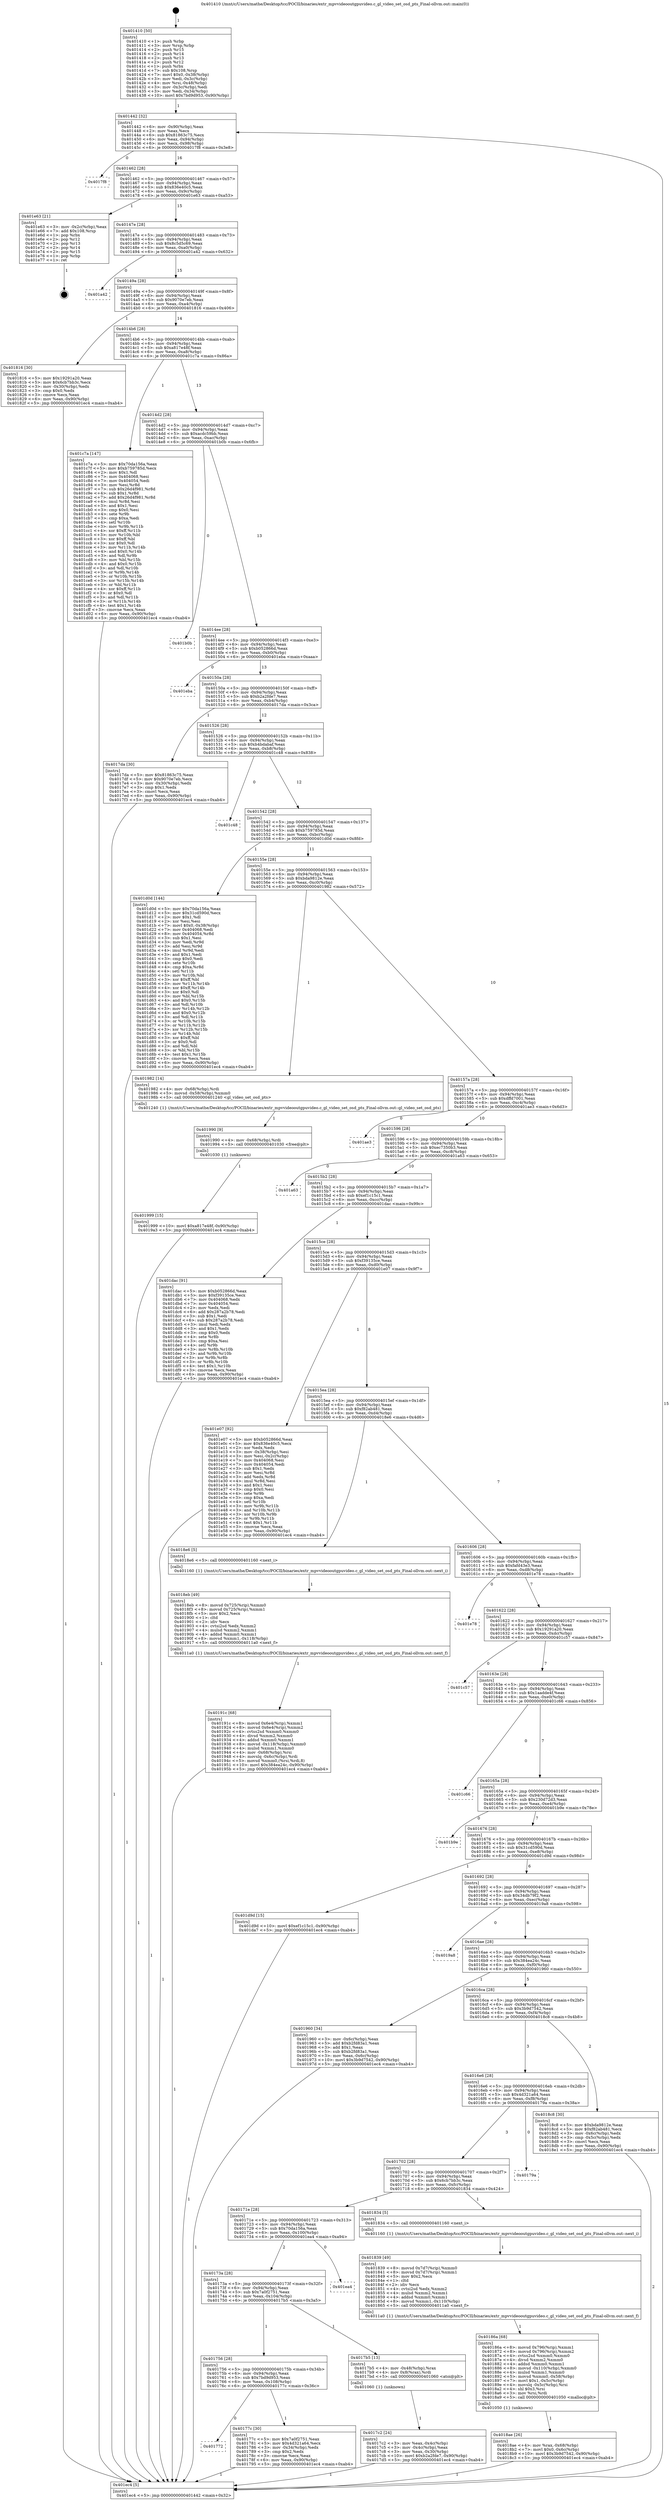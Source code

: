 digraph "0x401410" {
  label = "0x401410 (/mnt/c/Users/mathe/Desktop/tcc/POCII/binaries/extr_mpvvideooutgpuvideo.c_gl_video_set_osd_pts_Final-ollvm.out::main(0))"
  labelloc = "t"
  node[shape=record]

  Entry [label="",width=0.3,height=0.3,shape=circle,fillcolor=black,style=filled]
  "0x401442" [label="{
     0x401442 [32]\l
     | [instrs]\l
     &nbsp;&nbsp;0x401442 \<+6\>: mov -0x90(%rbp),%eax\l
     &nbsp;&nbsp;0x401448 \<+2\>: mov %eax,%ecx\l
     &nbsp;&nbsp;0x40144a \<+6\>: sub $0x81863c75,%ecx\l
     &nbsp;&nbsp;0x401450 \<+6\>: mov %eax,-0x94(%rbp)\l
     &nbsp;&nbsp;0x401456 \<+6\>: mov %ecx,-0x98(%rbp)\l
     &nbsp;&nbsp;0x40145c \<+6\>: je 00000000004017f8 \<main+0x3e8\>\l
  }"]
  "0x4017f8" [label="{
     0x4017f8\l
  }", style=dashed]
  "0x401462" [label="{
     0x401462 [28]\l
     | [instrs]\l
     &nbsp;&nbsp;0x401462 \<+5\>: jmp 0000000000401467 \<main+0x57\>\l
     &nbsp;&nbsp;0x401467 \<+6\>: mov -0x94(%rbp),%eax\l
     &nbsp;&nbsp;0x40146d \<+5\>: sub $0x836e40c5,%eax\l
     &nbsp;&nbsp;0x401472 \<+6\>: mov %eax,-0x9c(%rbp)\l
     &nbsp;&nbsp;0x401478 \<+6\>: je 0000000000401e63 \<main+0xa53\>\l
  }"]
  Exit [label="",width=0.3,height=0.3,shape=circle,fillcolor=black,style=filled,peripheries=2]
  "0x401e63" [label="{
     0x401e63 [21]\l
     | [instrs]\l
     &nbsp;&nbsp;0x401e63 \<+3\>: mov -0x2c(%rbp),%eax\l
     &nbsp;&nbsp;0x401e66 \<+7\>: add $0x108,%rsp\l
     &nbsp;&nbsp;0x401e6d \<+1\>: pop %rbx\l
     &nbsp;&nbsp;0x401e6e \<+2\>: pop %r12\l
     &nbsp;&nbsp;0x401e70 \<+2\>: pop %r13\l
     &nbsp;&nbsp;0x401e72 \<+2\>: pop %r14\l
     &nbsp;&nbsp;0x401e74 \<+2\>: pop %r15\l
     &nbsp;&nbsp;0x401e76 \<+1\>: pop %rbp\l
     &nbsp;&nbsp;0x401e77 \<+1\>: ret\l
  }"]
  "0x40147e" [label="{
     0x40147e [28]\l
     | [instrs]\l
     &nbsp;&nbsp;0x40147e \<+5\>: jmp 0000000000401483 \<main+0x73\>\l
     &nbsp;&nbsp;0x401483 \<+6\>: mov -0x94(%rbp),%eax\l
     &nbsp;&nbsp;0x401489 \<+5\>: sub $0x8c5d5c69,%eax\l
     &nbsp;&nbsp;0x40148e \<+6\>: mov %eax,-0xa0(%rbp)\l
     &nbsp;&nbsp;0x401494 \<+6\>: je 0000000000401a42 \<main+0x632\>\l
  }"]
  "0x401999" [label="{
     0x401999 [15]\l
     | [instrs]\l
     &nbsp;&nbsp;0x401999 \<+10\>: movl $0xa817e48f,-0x90(%rbp)\l
     &nbsp;&nbsp;0x4019a3 \<+5\>: jmp 0000000000401ec4 \<main+0xab4\>\l
  }"]
  "0x401a42" [label="{
     0x401a42\l
  }", style=dashed]
  "0x40149a" [label="{
     0x40149a [28]\l
     | [instrs]\l
     &nbsp;&nbsp;0x40149a \<+5\>: jmp 000000000040149f \<main+0x8f\>\l
     &nbsp;&nbsp;0x40149f \<+6\>: mov -0x94(%rbp),%eax\l
     &nbsp;&nbsp;0x4014a5 \<+5\>: sub $0x9070e7eb,%eax\l
     &nbsp;&nbsp;0x4014aa \<+6\>: mov %eax,-0xa4(%rbp)\l
     &nbsp;&nbsp;0x4014b0 \<+6\>: je 0000000000401816 \<main+0x406\>\l
  }"]
  "0x401990" [label="{
     0x401990 [9]\l
     | [instrs]\l
     &nbsp;&nbsp;0x401990 \<+4\>: mov -0x68(%rbp),%rdi\l
     &nbsp;&nbsp;0x401994 \<+5\>: call 0000000000401030 \<free@plt\>\l
     | [calls]\l
     &nbsp;&nbsp;0x401030 \{1\} (unknown)\l
  }"]
  "0x401816" [label="{
     0x401816 [30]\l
     | [instrs]\l
     &nbsp;&nbsp;0x401816 \<+5\>: mov $0x19291a20,%eax\l
     &nbsp;&nbsp;0x40181b \<+5\>: mov $0x6cb7bb3c,%ecx\l
     &nbsp;&nbsp;0x401820 \<+3\>: mov -0x30(%rbp),%edx\l
     &nbsp;&nbsp;0x401823 \<+3\>: cmp $0x0,%edx\l
     &nbsp;&nbsp;0x401826 \<+3\>: cmove %ecx,%eax\l
     &nbsp;&nbsp;0x401829 \<+6\>: mov %eax,-0x90(%rbp)\l
     &nbsp;&nbsp;0x40182f \<+5\>: jmp 0000000000401ec4 \<main+0xab4\>\l
  }"]
  "0x4014b6" [label="{
     0x4014b6 [28]\l
     | [instrs]\l
     &nbsp;&nbsp;0x4014b6 \<+5\>: jmp 00000000004014bb \<main+0xab\>\l
     &nbsp;&nbsp;0x4014bb \<+6\>: mov -0x94(%rbp),%eax\l
     &nbsp;&nbsp;0x4014c1 \<+5\>: sub $0xa817e48f,%eax\l
     &nbsp;&nbsp;0x4014c6 \<+6\>: mov %eax,-0xa8(%rbp)\l
     &nbsp;&nbsp;0x4014cc \<+6\>: je 0000000000401c7a \<main+0x86a\>\l
  }"]
  "0x40191c" [label="{
     0x40191c [68]\l
     | [instrs]\l
     &nbsp;&nbsp;0x40191c \<+8\>: movsd 0x6e4(%rip),%xmm1\l
     &nbsp;&nbsp;0x401924 \<+8\>: movsd 0x6e4(%rip),%xmm2\l
     &nbsp;&nbsp;0x40192c \<+4\>: cvtss2sd %xmm0,%xmm0\l
     &nbsp;&nbsp;0x401930 \<+4\>: divsd %xmm2,%xmm0\l
     &nbsp;&nbsp;0x401934 \<+4\>: addsd %xmm0,%xmm1\l
     &nbsp;&nbsp;0x401938 \<+8\>: movsd -0x118(%rbp),%xmm0\l
     &nbsp;&nbsp;0x401940 \<+4\>: mulsd %xmm1,%xmm0\l
     &nbsp;&nbsp;0x401944 \<+4\>: mov -0x68(%rbp),%rsi\l
     &nbsp;&nbsp;0x401948 \<+4\>: movslq -0x6c(%rbp),%rdi\l
     &nbsp;&nbsp;0x40194c \<+5\>: movsd %xmm0,(%rsi,%rdi,8)\l
     &nbsp;&nbsp;0x401951 \<+10\>: movl $0x384ea24c,-0x90(%rbp)\l
     &nbsp;&nbsp;0x40195b \<+5\>: jmp 0000000000401ec4 \<main+0xab4\>\l
  }"]
  "0x401c7a" [label="{
     0x401c7a [147]\l
     | [instrs]\l
     &nbsp;&nbsp;0x401c7a \<+5\>: mov $0x70da156a,%eax\l
     &nbsp;&nbsp;0x401c7f \<+5\>: mov $0xb759785d,%ecx\l
     &nbsp;&nbsp;0x401c84 \<+2\>: mov $0x1,%dl\l
     &nbsp;&nbsp;0x401c86 \<+7\>: mov 0x404068,%esi\l
     &nbsp;&nbsp;0x401c8d \<+7\>: mov 0x404054,%edi\l
     &nbsp;&nbsp;0x401c94 \<+3\>: mov %esi,%r8d\l
     &nbsp;&nbsp;0x401c97 \<+7\>: sub $0x26d4f981,%r8d\l
     &nbsp;&nbsp;0x401c9e \<+4\>: sub $0x1,%r8d\l
     &nbsp;&nbsp;0x401ca2 \<+7\>: add $0x26d4f981,%r8d\l
     &nbsp;&nbsp;0x401ca9 \<+4\>: imul %r8d,%esi\l
     &nbsp;&nbsp;0x401cad \<+3\>: and $0x1,%esi\l
     &nbsp;&nbsp;0x401cb0 \<+3\>: cmp $0x0,%esi\l
     &nbsp;&nbsp;0x401cb3 \<+4\>: sete %r9b\l
     &nbsp;&nbsp;0x401cb7 \<+3\>: cmp $0xa,%edi\l
     &nbsp;&nbsp;0x401cba \<+4\>: setl %r10b\l
     &nbsp;&nbsp;0x401cbe \<+3\>: mov %r9b,%r11b\l
     &nbsp;&nbsp;0x401cc1 \<+4\>: xor $0xff,%r11b\l
     &nbsp;&nbsp;0x401cc5 \<+3\>: mov %r10b,%bl\l
     &nbsp;&nbsp;0x401cc8 \<+3\>: xor $0xff,%bl\l
     &nbsp;&nbsp;0x401ccb \<+3\>: xor $0x0,%dl\l
     &nbsp;&nbsp;0x401cce \<+3\>: mov %r11b,%r14b\l
     &nbsp;&nbsp;0x401cd1 \<+4\>: and $0x0,%r14b\l
     &nbsp;&nbsp;0x401cd5 \<+3\>: and %dl,%r9b\l
     &nbsp;&nbsp;0x401cd8 \<+3\>: mov %bl,%r15b\l
     &nbsp;&nbsp;0x401cdb \<+4\>: and $0x0,%r15b\l
     &nbsp;&nbsp;0x401cdf \<+3\>: and %dl,%r10b\l
     &nbsp;&nbsp;0x401ce2 \<+3\>: or %r9b,%r14b\l
     &nbsp;&nbsp;0x401ce5 \<+3\>: or %r10b,%r15b\l
     &nbsp;&nbsp;0x401ce8 \<+3\>: xor %r15b,%r14b\l
     &nbsp;&nbsp;0x401ceb \<+3\>: or %bl,%r11b\l
     &nbsp;&nbsp;0x401cee \<+4\>: xor $0xff,%r11b\l
     &nbsp;&nbsp;0x401cf2 \<+3\>: or $0x0,%dl\l
     &nbsp;&nbsp;0x401cf5 \<+3\>: and %dl,%r11b\l
     &nbsp;&nbsp;0x401cf8 \<+3\>: or %r11b,%r14b\l
     &nbsp;&nbsp;0x401cfb \<+4\>: test $0x1,%r14b\l
     &nbsp;&nbsp;0x401cff \<+3\>: cmovne %ecx,%eax\l
     &nbsp;&nbsp;0x401d02 \<+6\>: mov %eax,-0x90(%rbp)\l
     &nbsp;&nbsp;0x401d08 \<+5\>: jmp 0000000000401ec4 \<main+0xab4\>\l
  }"]
  "0x4014d2" [label="{
     0x4014d2 [28]\l
     | [instrs]\l
     &nbsp;&nbsp;0x4014d2 \<+5\>: jmp 00000000004014d7 \<main+0xc7\>\l
     &nbsp;&nbsp;0x4014d7 \<+6\>: mov -0x94(%rbp),%eax\l
     &nbsp;&nbsp;0x4014dd \<+5\>: sub $0xacdc59bb,%eax\l
     &nbsp;&nbsp;0x4014e2 \<+6\>: mov %eax,-0xac(%rbp)\l
     &nbsp;&nbsp;0x4014e8 \<+6\>: je 0000000000401b0b \<main+0x6fb\>\l
  }"]
  "0x4018eb" [label="{
     0x4018eb [49]\l
     | [instrs]\l
     &nbsp;&nbsp;0x4018eb \<+8\>: movsd 0x725(%rip),%xmm0\l
     &nbsp;&nbsp;0x4018f3 \<+8\>: movsd 0x725(%rip),%xmm1\l
     &nbsp;&nbsp;0x4018fb \<+5\>: mov $0x2,%ecx\l
     &nbsp;&nbsp;0x401900 \<+1\>: cltd\l
     &nbsp;&nbsp;0x401901 \<+2\>: idiv %ecx\l
     &nbsp;&nbsp;0x401903 \<+4\>: cvtsi2sd %edx,%xmm2\l
     &nbsp;&nbsp;0x401907 \<+4\>: mulsd %xmm2,%xmm1\l
     &nbsp;&nbsp;0x40190b \<+4\>: addsd %xmm0,%xmm1\l
     &nbsp;&nbsp;0x40190f \<+8\>: movsd %xmm1,-0x118(%rbp)\l
     &nbsp;&nbsp;0x401917 \<+5\>: call 00000000004011a0 \<next_f\>\l
     | [calls]\l
     &nbsp;&nbsp;0x4011a0 \{1\} (/mnt/c/Users/mathe/Desktop/tcc/POCII/binaries/extr_mpvvideooutgpuvideo.c_gl_video_set_osd_pts_Final-ollvm.out::next_f)\l
  }"]
  "0x401b0b" [label="{
     0x401b0b\l
  }", style=dashed]
  "0x4014ee" [label="{
     0x4014ee [28]\l
     | [instrs]\l
     &nbsp;&nbsp;0x4014ee \<+5\>: jmp 00000000004014f3 \<main+0xe3\>\l
     &nbsp;&nbsp;0x4014f3 \<+6\>: mov -0x94(%rbp),%eax\l
     &nbsp;&nbsp;0x4014f9 \<+5\>: sub $0xb052866d,%eax\l
     &nbsp;&nbsp;0x4014fe \<+6\>: mov %eax,-0xb0(%rbp)\l
     &nbsp;&nbsp;0x401504 \<+6\>: je 0000000000401eba \<main+0xaaa\>\l
  }"]
  "0x4018ae" [label="{
     0x4018ae [26]\l
     | [instrs]\l
     &nbsp;&nbsp;0x4018ae \<+4\>: mov %rax,-0x68(%rbp)\l
     &nbsp;&nbsp;0x4018b2 \<+7\>: movl $0x0,-0x6c(%rbp)\l
     &nbsp;&nbsp;0x4018b9 \<+10\>: movl $0x3b9d7542,-0x90(%rbp)\l
     &nbsp;&nbsp;0x4018c3 \<+5\>: jmp 0000000000401ec4 \<main+0xab4\>\l
  }"]
  "0x401eba" [label="{
     0x401eba\l
  }", style=dashed]
  "0x40150a" [label="{
     0x40150a [28]\l
     | [instrs]\l
     &nbsp;&nbsp;0x40150a \<+5\>: jmp 000000000040150f \<main+0xff\>\l
     &nbsp;&nbsp;0x40150f \<+6\>: mov -0x94(%rbp),%eax\l
     &nbsp;&nbsp;0x401515 \<+5\>: sub $0xb2a2fde7,%eax\l
     &nbsp;&nbsp;0x40151a \<+6\>: mov %eax,-0xb4(%rbp)\l
     &nbsp;&nbsp;0x401520 \<+6\>: je 00000000004017da \<main+0x3ca\>\l
  }"]
  "0x40186a" [label="{
     0x40186a [68]\l
     | [instrs]\l
     &nbsp;&nbsp;0x40186a \<+8\>: movsd 0x796(%rip),%xmm1\l
     &nbsp;&nbsp;0x401872 \<+8\>: movsd 0x796(%rip),%xmm2\l
     &nbsp;&nbsp;0x40187a \<+4\>: cvtss2sd %xmm0,%xmm0\l
     &nbsp;&nbsp;0x40187e \<+4\>: divsd %xmm2,%xmm0\l
     &nbsp;&nbsp;0x401882 \<+4\>: addsd %xmm0,%xmm1\l
     &nbsp;&nbsp;0x401886 \<+8\>: movsd -0x110(%rbp),%xmm0\l
     &nbsp;&nbsp;0x40188e \<+4\>: mulsd %xmm1,%xmm0\l
     &nbsp;&nbsp;0x401892 \<+5\>: movsd %xmm0,-0x58(%rbp)\l
     &nbsp;&nbsp;0x401897 \<+7\>: movl $0x1,-0x5c(%rbp)\l
     &nbsp;&nbsp;0x40189e \<+4\>: movslq -0x5c(%rbp),%rsi\l
     &nbsp;&nbsp;0x4018a2 \<+4\>: shl $0x3,%rsi\l
     &nbsp;&nbsp;0x4018a6 \<+3\>: mov %rsi,%rdi\l
     &nbsp;&nbsp;0x4018a9 \<+5\>: call 0000000000401050 \<malloc@plt\>\l
     | [calls]\l
     &nbsp;&nbsp;0x401050 \{1\} (unknown)\l
  }"]
  "0x4017da" [label="{
     0x4017da [30]\l
     | [instrs]\l
     &nbsp;&nbsp;0x4017da \<+5\>: mov $0x81863c75,%eax\l
     &nbsp;&nbsp;0x4017df \<+5\>: mov $0x9070e7eb,%ecx\l
     &nbsp;&nbsp;0x4017e4 \<+3\>: mov -0x30(%rbp),%edx\l
     &nbsp;&nbsp;0x4017e7 \<+3\>: cmp $0x1,%edx\l
     &nbsp;&nbsp;0x4017ea \<+3\>: cmovl %ecx,%eax\l
     &nbsp;&nbsp;0x4017ed \<+6\>: mov %eax,-0x90(%rbp)\l
     &nbsp;&nbsp;0x4017f3 \<+5\>: jmp 0000000000401ec4 \<main+0xab4\>\l
  }"]
  "0x401526" [label="{
     0x401526 [28]\l
     | [instrs]\l
     &nbsp;&nbsp;0x401526 \<+5\>: jmp 000000000040152b \<main+0x11b\>\l
     &nbsp;&nbsp;0x40152b \<+6\>: mov -0x94(%rbp),%eax\l
     &nbsp;&nbsp;0x401531 \<+5\>: sub $0xb4bdabaf,%eax\l
     &nbsp;&nbsp;0x401536 \<+6\>: mov %eax,-0xb8(%rbp)\l
     &nbsp;&nbsp;0x40153c \<+6\>: je 0000000000401c48 \<main+0x838\>\l
  }"]
  "0x401839" [label="{
     0x401839 [49]\l
     | [instrs]\l
     &nbsp;&nbsp;0x401839 \<+8\>: movsd 0x7d7(%rip),%xmm0\l
     &nbsp;&nbsp;0x401841 \<+8\>: movsd 0x7d7(%rip),%xmm1\l
     &nbsp;&nbsp;0x401849 \<+5\>: mov $0x2,%ecx\l
     &nbsp;&nbsp;0x40184e \<+1\>: cltd\l
     &nbsp;&nbsp;0x40184f \<+2\>: idiv %ecx\l
     &nbsp;&nbsp;0x401851 \<+4\>: cvtsi2sd %edx,%xmm2\l
     &nbsp;&nbsp;0x401855 \<+4\>: mulsd %xmm2,%xmm1\l
     &nbsp;&nbsp;0x401859 \<+4\>: addsd %xmm0,%xmm1\l
     &nbsp;&nbsp;0x40185d \<+8\>: movsd %xmm1,-0x110(%rbp)\l
     &nbsp;&nbsp;0x401865 \<+5\>: call 00000000004011a0 \<next_f\>\l
     | [calls]\l
     &nbsp;&nbsp;0x4011a0 \{1\} (/mnt/c/Users/mathe/Desktop/tcc/POCII/binaries/extr_mpvvideooutgpuvideo.c_gl_video_set_osd_pts_Final-ollvm.out::next_f)\l
  }"]
  "0x401c48" [label="{
     0x401c48\l
  }", style=dashed]
  "0x401542" [label="{
     0x401542 [28]\l
     | [instrs]\l
     &nbsp;&nbsp;0x401542 \<+5\>: jmp 0000000000401547 \<main+0x137\>\l
     &nbsp;&nbsp;0x401547 \<+6\>: mov -0x94(%rbp),%eax\l
     &nbsp;&nbsp;0x40154d \<+5\>: sub $0xb759785d,%eax\l
     &nbsp;&nbsp;0x401552 \<+6\>: mov %eax,-0xbc(%rbp)\l
     &nbsp;&nbsp;0x401558 \<+6\>: je 0000000000401d0d \<main+0x8fd\>\l
  }"]
  "0x4017c2" [label="{
     0x4017c2 [24]\l
     | [instrs]\l
     &nbsp;&nbsp;0x4017c2 \<+3\>: mov %eax,-0x4c(%rbp)\l
     &nbsp;&nbsp;0x4017c5 \<+3\>: mov -0x4c(%rbp),%eax\l
     &nbsp;&nbsp;0x4017c8 \<+3\>: mov %eax,-0x30(%rbp)\l
     &nbsp;&nbsp;0x4017cb \<+10\>: movl $0xb2a2fde7,-0x90(%rbp)\l
     &nbsp;&nbsp;0x4017d5 \<+5\>: jmp 0000000000401ec4 \<main+0xab4\>\l
  }"]
  "0x401d0d" [label="{
     0x401d0d [144]\l
     | [instrs]\l
     &nbsp;&nbsp;0x401d0d \<+5\>: mov $0x70da156a,%eax\l
     &nbsp;&nbsp;0x401d12 \<+5\>: mov $0x31cd590d,%ecx\l
     &nbsp;&nbsp;0x401d17 \<+2\>: mov $0x1,%dl\l
     &nbsp;&nbsp;0x401d19 \<+2\>: xor %esi,%esi\l
     &nbsp;&nbsp;0x401d1b \<+7\>: movl $0x0,-0x38(%rbp)\l
     &nbsp;&nbsp;0x401d22 \<+7\>: mov 0x404068,%edi\l
     &nbsp;&nbsp;0x401d29 \<+8\>: mov 0x404054,%r8d\l
     &nbsp;&nbsp;0x401d31 \<+3\>: sub $0x1,%esi\l
     &nbsp;&nbsp;0x401d34 \<+3\>: mov %edi,%r9d\l
     &nbsp;&nbsp;0x401d37 \<+3\>: add %esi,%r9d\l
     &nbsp;&nbsp;0x401d3a \<+4\>: imul %r9d,%edi\l
     &nbsp;&nbsp;0x401d3e \<+3\>: and $0x1,%edi\l
     &nbsp;&nbsp;0x401d41 \<+3\>: cmp $0x0,%edi\l
     &nbsp;&nbsp;0x401d44 \<+4\>: sete %r10b\l
     &nbsp;&nbsp;0x401d48 \<+4\>: cmp $0xa,%r8d\l
     &nbsp;&nbsp;0x401d4c \<+4\>: setl %r11b\l
     &nbsp;&nbsp;0x401d50 \<+3\>: mov %r10b,%bl\l
     &nbsp;&nbsp;0x401d53 \<+3\>: xor $0xff,%bl\l
     &nbsp;&nbsp;0x401d56 \<+3\>: mov %r11b,%r14b\l
     &nbsp;&nbsp;0x401d59 \<+4\>: xor $0xff,%r14b\l
     &nbsp;&nbsp;0x401d5d \<+3\>: xor $0x0,%dl\l
     &nbsp;&nbsp;0x401d60 \<+3\>: mov %bl,%r15b\l
     &nbsp;&nbsp;0x401d63 \<+4\>: and $0x0,%r15b\l
     &nbsp;&nbsp;0x401d67 \<+3\>: and %dl,%r10b\l
     &nbsp;&nbsp;0x401d6a \<+3\>: mov %r14b,%r12b\l
     &nbsp;&nbsp;0x401d6d \<+4\>: and $0x0,%r12b\l
     &nbsp;&nbsp;0x401d71 \<+3\>: and %dl,%r11b\l
     &nbsp;&nbsp;0x401d74 \<+3\>: or %r10b,%r15b\l
     &nbsp;&nbsp;0x401d77 \<+3\>: or %r11b,%r12b\l
     &nbsp;&nbsp;0x401d7a \<+3\>: xor %r12b,%r15b\l
     &nbsp;&nbsp;0x401d7d \<+3\>: or %r14b,%bl\l
     &nbsp;&nbsp;0x401d80 \<+3\>: xor $0xff,%bl\l
     &nbsp;&nbsp;0x401d83 \<+3\>: or $0x0,%dl\l
     &nbsp;&nbsp;0x401d86 \<+2\>: and %dl,%bl\l
     &nbsp;&nbsp;0x401d88 \<+3\>: or %bl,%r15b\l
     &nbsp;&nbsp;0x401d8b \<+4\>: test $0x1,%r15b\l
     &nbsp;&nbsp;0x401d8f \<+3\>: cmovne %ecx,%eax\l
     &nbsp;&nbsp;0x401d92 \<+6\>: mov %eax,-0x90(%rbp)\l
     &nbsp;&nbsp;0x401d98 \<+5\>: jmp 0000000000401ec4 \<main+0xab4\>\l
  }"]
  "0x40155e" [label="{
     0x40155e [28]\l
     | [instrs]\l
     &nbsp;&nbsp;0x40155e \<+5\>: jmp 0000000000401563 \<main+0x153\>\l
     &nbsp;&nbsp;0x401563 \<+6\>: mov -0x94(%rbp),%eax\l
     &nbsp;&nbsp;0x401569 \<+5\>: sub $0xbda9812e,%eax\l
     &nbsp;&nbsp;0x40156e \<+6\>: mov %eax,-0xc0(%rbp)\l
     &nbsp;&nbsp;0x401574 \<+6\>: je 0000000000401982 \<main+0x572\>\l
  }"]
  "0x401410" [label="{
     0x401410 [50]\l
     | [instrs]\l
     &nbsp;&nbsp;0x401410 \<+1\>: push %rbp\l
     &nbsp;&nbsp;0x401411 \<+3\>: mov %rsp,%rbp\l
     &nbsp;&nbsp;0x401414 \<+2\>: push %r15\l
     &nbsp;&nbsp;0x401416 \<+2\>: push %r14\l
     &nbsp;&nbsp;0x401418 \<+2\>: push %r13\l
     &nbsp;&nbsp;0x40141a \<+2\>: push %r12\l
     &nbsp;&nbsp;0x40141c \<+1\>: push %rbx\l
     &nbsp;&nbsp;0x40141d \<+7\>: sub $0x108,%rsp\l
     &nbsp;&nbsp;0x401424 \<+7\>: movl $0x0,-0x38(%rbp)\l
     &nbsp;&nbsp;0x40142b \<+3\>: mov %edi,-0x3c(%rbp)\l
     &nbsp;&nbsp;0x40142e \<+4\>: mov %rsi,-0x48(%rbp)\l
     &nbsp;&nbsp;0x401432 \<+3\>: mov -0x3c(%rbp),%edi\l
     &nbsp;&nbsp;0x401435 \<+3\>: mov %edi,-0x34(%rbp)\l
     &nbsp;&nbsp;0x401438 \<+10\>: movl $0x7bd9d953,-0x90(%rbp)\l
  }"]
  "0x401982" [label="{
     0x401982 [14]\l
     | [instrs]\l
     &nbsp;&nbsp;0x401982 \<+4\>: mov -0x68(%rbp),%rdi\l
     &nbsp;&nbsp;0x401986 \<+5\>: movsd -0x58(%rbp),%xmm0\l
     &nbsp;&nbsp;0x40198b \<+5\>: call 0000000000401240 \<gl_video_set_osd_pts\>\l
     | [calls]\l
     &nbsp;&nbsp;0x401240 \{1\} (/mnt/c/Users/mathe/Desktop/tcc/POCII/binaries/extr_mpvvideooutgpuvideo.c_gl_video_set_osd_pts_Final-ollvm.out::gl_video_set_osd_pts)\l
  }"]
  "0x40157a" [label="{
     0x40157a [28]\l
     | [instrs]\l
     &nbsp;&nbsp;0x40157a \<+5\>: jmp 000000000040157f \<main+0x16f\>\l
     &nbsp;&nbsp;0x40157f \<+6\>: mov -0x94(%rbp),%eax\l
     &nbsp;&nbsp;0x401585 \<+5\>: sub $0xdffd7001,%eax\l
     &nbsp;&nbsp;0x40158a \<+6\>: mov %eax,-0xc4(%rbp)\l
     &nbsp;&nbsp;0x401590 \<+6\>: je 0000000000401ae3 \<main+0x6d3\>\l
  }"]
  "0x401ec4" [label="{
     0x401ec4 [5]\l
     | [instrs]\l
     &nbsp;&nbsp;0x401ec4 \<+5\>: jmp 0000000000401442 \<main+0x32\>\l
  }"]
  "0x401ae3" [label="{
     0x401ae3\l
  }", style=dashed]
  "0x401596" [label="{
     0x401596 [28]\l
     | [instrs]\l
     &nbsp;&nbsp;0x401596 \<+5\>: jmp 000000000040159b \<main+0x18b\>\l
     &nbsp;&nbsp;0x40159b \<+6\>: mov -0x94(%rbp),%eax\l
     &nbsp;&nbsp;0x4015a1 \<+5\>: sub $0xec7350b3,%eax\l
     &nbsp;&nbsp;0x4015a6 \<+6\>: mov %eax,-0xc8(%rbp)\l
     &nbsp;&nbsp;0x4015ac \<+6\>: je 0000000000401a63 \<main+0x653\>\l
  }"]
  "0x401772" [label="{
     0x401772\l
  }", style=dashed]
  "0x401a63" [label="{
     0x401a63\l
  }", style=dashed]
  "0x4015b2" [label="{
     0x4015b2 [28]\l
     | [instrs]\l
     &nbsp;&nbsp;0x4015b2 \<+5\>: jmp 00000000004015b7 \<main+0x1a7\>\l
     &nbsp;&nbsp;0x4015b7 \<+6\>: mov -0x94(%rbp),%eax\l
     &nbsp;&nbsp;0x4015bd \<+5\>: sub $0xef1c15c1,%eax\l
     &nbsp;&nbsp;0x4015c2 \<+6\>: mov %eax,-0xcc(%rbp)\l
     &nbsp;&nbsp;0x4015c8 \<+6\>: je 0000000000401dac \<main+0x99c\>\l
  }"]
  "0x40177c" [label="{
     0x40177c [30]\l
     | [instrs]\l
     &nbsp;&nbsp;0x40177c \<+5\>: mov $0x7a0f2751,%eax\l
     &nbsp;&nbsp;0x401781 \<+5\>: mov $0x4d321a64,%ecx\l
     &nbsp;&nbsp;0x401786 \<+3\>: mov -0x34(%rbp),%edx\l
     &nbsp;&nbsp;0x401789 \<+3\>: cmp $0x2,%edx\l
     &nbsp;&nbsp;0x40178c \<+3\>: cmovne %ecx,%eax\l
     &nbsp;&nbsp;0x40178f \<+6\>: mov %eax,-0x90(%rbp)\l
     &nbsp;&nbsp;0x401795 \<+5\>: jmp 0000000000401ec4 \<main+0xab4\>\l
  }"]
  "0x401dac" [label="{
     0x401dac [91]\l
     | [instrs]\l
     &nbsp;&nbsp;0x401dac \<+5\>: mov $0xb052866d,%eax\l
     &nbsp;&nbsp;0x401db1 \<+5\>: mov $0xf39135ce,%ecx\l
     &nbsp;&nbsp;0x401db6 \<+7\>: mov 0x404068,%edx\l
     &nbsp;&nbsp;0x401dbd \<+7\>: mov 0x404054,%esi\l
     &nbsp;&nbsp;0x401dc4 \<+2\>: mov %edx,%edi\l
     &nbsp;&nbsp;0x401dc6 \<+6\>: add $0x287a2b78,%edi\l
     &nbsp;&nbsp;0x401dcc \<+3\>: sub $0x1,%edi\l
     &nbsp;&nbsp;0x401dcf \<+6\>: sub $0x287a2b78,%edi\l
     &nbsp;&nbsp;0x401dd5 \<+3\>: imul %edi,%edx\l
     &nbsp;&nbsp;0x401dd8 \<+3\>: and $0x1,%edx\l
     &nbsp;&nbsp;0x401ddb \<+3\>: cmp $0x0,%edx\l
     &nbsp;&nbsp;0x401dde \<+4\>: sete %r8b\l
     &nbsp;&nbsp;0x401de2 \<+3\>: cmp $0xa,%esi\l
     &nbsp;&nbsp;0x401de5 \<+4\>: setl %r9b\l
     &nbsp;&nbsp;0x401de9 \<+3\>: mov %r8b,%r10b\l
     &nbsp;&nbsp;0x401dec \<+3\>: and %r9b,%r10b\l
     &nbsp;&nbsp;0x401def \<+3\>: xor %r9b,%r8b\l
     &nbsp;&nbsp;0x401df2 \<+3\>: or %r8b,%r10b\l
     &nbsp;&nbsp;0x401df5 \<+4\>: test $0x1,%r10b\l
     &nbsp;&nbsp;0x401df9 \<+3\>: cmovne %ecx,%eax\l
     &nbsp;&nbsp;0x401dfc \<+6\>: mov %eax,-0x90(%rbp)\l
     &nbsp;&nbsp;0x401e02 \<+5\>: jmp 0000000000401ec4 \<main+0xab4\>\l
  }"]
  "0x4015ce" [label="{
     0x4015ce [28]\l
     | [instrs]\l
     &nbsp;&nbsp;0x4015ce \<+5\>: jmp 00000000004015d3 \<main+0x1c3\>\l
     &nbsp;&nbsp;0x4015d3 \<+6\>: mov -0x94(%rbp),%eax\l
     &nbsp;&nbsp;0x4015d9 \<+5\>: sub $0xf39135ce,%eax\l
     &nbsp;&nbsp;0x4015de \<+6\>: mov %eax,-0xd0(%rbp)\l
     &nbsp;&nbsp;0x4015e4 \<+6\>: je 0000000000401e07 \<main+0x9f7\>\l
  }"]
  "0x401756" [label="{
     0x401756 [28]\l
     | [instrs]\l
     &nbsp;&nbsp;0x401756 \<+5\>: jmp 000000000040175b \<main+0x34b\>\l
     &nbsp;&nbsp;0x40175b \<+6\>: mov -0x94(%rbp),%eax\l
     &nbsp;&nbsp;0x401761 \<+5\>: sub $0x7bd9d953,%eax\l
     &nbsp;&nbsp;0x401766 \<+6\>: mov %eax,-0x108(%rbp)\l
     &nbsp;&nbsp;0x40176c \<+6\>: je 000000000040177c \<main+0x36c\>\l
  }"]
  "0x401e07" [label="{
     0x401e07 [92]\l
     | [instrs]\l
     &nbsp;&nbsp;0x401e07 \<+5\>: mov $0xb052866d,%eax\l
     &nbsp;&nbsp;0x401e0c \<+5\>: mov $0x836e40c5,%ecx\l
     &nbsp;&nbsp;0x401e11 \<+2\>: xor %edx,%edx\l
     &nbsp;&nbsp;0x401e13 \<+3\>: mov -0x38(%rbp),%esi\l
     &nbsp;&nbsp;0x401e16 \<+3\>: mov %esi,-0x2c(%rbp)\l
     &nbsp;&nbsp;0x401e19 \<+7\>: mov 0x404068,%esi\l
     &nbsp;&nbsp;0x401e20 \<+7\>: mov 0x404054,%edi\l
     &nbsp;&nbsp;0x401e27 \<+3\>: sub $0x1,%edx\l
     &nbsp;&nbsp;0x401e2a \<+3\>: mov %esi,%r8d\l
     &nbsp;&nbsp;0x401e2d \<+3\>: add %edx,%r8d\l
     &nbsp;&nbsp;0x401e30 \<+4\>: imul %r8d,%esi\l
     &nbsp;&nbsp;0x401e34 \<+3\>: and $0x1,%esi\l
     &nbsp;&nbsp;0x401e37 \<+3\>: cmp $0x0,%esi\l
     &nbsp;&nbsp;0x401e3a \<+4\>: sete %r9b\l
     &nbsp;&nbsp;0x401e3e \<+3\>: cmp $0xa,%edi\l
     &nbsp;&nbsp;0x401e41 \<+4\>: setl %r10b\l
     &nbsp;&nbsp;0x401e45 \<+3\>: mov %r9b,%r11b\l
     &nbsp;&nbsp;0x401e48 \<+3\>: and %r10b,%r11b\l
     &nbsp;&nbsp;0x401e4b \<+3\>: xor %r10b,%r9b\l
     &nbsp;&nbsp;0x401e4e \<+3\>: or %r9b,%r11b\l
     &nbsp;&nbsp;0x401e51 \<+4\>: test $0x1,%r11b\l
     &nbsp;&nbsp;0x401e55 \<+3\>: cmovne %ecx,%eax\l
     &nbsp;&nbsp;0x401e58 \<+6\>: mov %eax,-0x90(%rbp)\l
     &nbsp;&nbsp;0x401e5e \<+5\>: jmp 0000000000401ec4 \<main+0xab4\>\l
  }"]
  "0x4015ea" [label="{
     0x4015ea [28]\l
     | [instrs]\l
     &nbsp;&nbsp;0x4015ea \<+5\>: jmp 00000000004015ef \<main+0x1df\>\l
     &nbsp;&nbsp;0x4015ef \<+6\>: mov -0x94(%rbp),%eax\l
     &nbsp;&nbsp;0x4015f5 \<+5\>: sub $0xf82ab481,%eax\l
     &nbsp;&nbsp;0x4015fa \<+6\>: mov %eax,-0xd4(%rbp)\l
     &nbsp;&nbsp;0x401600 \<+6\>: je 00000000004018e6 \<main+0x4d6\>\l
  }"]
  "0x4017b5" [label="{
     0x4017b5 [13]\l
     | [instrs]\l
     &nbsp;&nbsp;0x4017b5 \<+4\>: mov -0x48(%rbp),%rax\l
     &nbsp;&nbsp;0x4017b9 \<+4\>: mov 0x8(%rax),%rdi\l
     &nbsp;&nbsp;0x4017bd \<+5\>: call 0000000000401060 \<atoi@plt\>\l
     | [calls]\l
     &nbsp;&nbsp;0x401060 \{1\} (unknown)\l
  }"]
  "0x4018e6" [label="{
     0x4018e6 [5]\l
     | [instrs]\l
     &nbsp;&nbsp;0x4018e6 \<+5\>: call 0000000000401160 \<next_i\>\l
     | [calls]\l
     &nbsp;&nbsp;0x401160 \{1\} (/mnt/c/Users/mathe/Desktop/tcc/POCII/binaries/extr_mpvvideooutgpuvideo.c_gl_video_set_osd_pts_Final-ollvm.out::next_i)\l
  }"]
  "0x401606" [label="{
     0x401606 [28]\l
     | [instrs]\l
     &nbsp;&nbsp;0x401606 \<+5\>: jmp 000000000040160b \<main+0x1fb\>\l
     &nbsp;&nbsp;0x40160b \<+6\>: mov -0x94(%rbp),%eax\l
     &nbsp;&nbsp;0x401611 \<+5\>: sub $0xfafd43e3,%eax\l
     &nbsp;&nbsp;0x401616 \<+6\>: mov %eax,-0xd8(%rbp)\l
     &nbsp;&nbsp;0x40161c \<+6\>: je 0000000000401e78 \<main+0xa68\>\l
  }"]
  "0x40173a" [label="{
     0x40173a [28]\l
     | [instrs]\l
     &nbsp;&nbsp;0x40173a \<+5\>: jmp 000000000040173f \<main+0x32f\>\l
     &nbsp;&nbsp;0x40173f \<+6\>: mov -0x94(%rbp),%eax\l
     &nbsp;&nbsp;0x401745 \<+5\>: sub $0x7a0f2751,%eax\l
     &nbsp;&nbsp;0x40174a \<+6\>: mov %eax,-0x104(%rbp)\l
     &nbsp;&nbsp;0x401750 \<+6\>: je 00000000004017b5 \<main+0x3a5\>\l
  }"]
  "0x401e78" [label="{
     0x401e78\l
  }", style=dashed]
  "0x401622" [label="{
     0x401622 [28]\l
     | [instrs]\l
     &nbsp;&nbsp;0x401622 \<+5\>: jmp 0000000000401627 \<main+0x217\>\l
     &nbsp;&nbsp;0x401627 \<+6\>: mov -0x94(%rbp),%eax\l
     &nbsp;&nbsp;0x40162d \<+5\>: sub $0x19291a20,%eax\l
     &nbsp;&nbsp;0x401632 \<+6\>: mov %eax,-0xdc(%rbp)\l
     &nbsp;&nbsp;0x401638 \<+6\>: je 0000000000401c57 \<main+0x847\>\l
  }"]
  "0x401ea4" [label="{
     0x401ea4\l
  }", style=dashed]
  "0x401c57" [label="{
     0x401c57\l
  }", style=dashed]
  "0x40163e" [label="{
     0x40163e [28]\l
     | [instrs]\l
     &nbsp;&nbsp;0x40163e \<+5\>: jmp 0000000000401643 \<main+0x233\>\l
     &nbsp;&nbsp;0x401643 \<+6\>: mov -0x94(%rbp),%eax\l
     &nbsp;&nbsp;0x401649 \<+5\>: sub $0x1aadde4f,%eax\l
     &nbsp;&nbsp;0x40164e \<+6\>: mov %eax,-0xe0(%rbp)\l
     &nbsp;&nbsp;0x401654 \<+6\>: je 0000000000401c66 \<main+0x856\>\l
  }"]
  "0x40171e" [label="{
     0x40171e [28]\l
     | [instrs]\l
     &nbsp;&nbsp;0x40171e \<+5\>: jmp 0000000000401723 \<main+0x313\>\l
     &nbsp;&nbsp;0x401723 \<+6\>: mov -0x94(%rbp),%eax\l
     &nbsp;&nbsp;0x401729 \<+5\>: sub $0x70da156a,%eax\l
     &nbsp;&nbsp;0x40172e \<+6\>: mov %eax,-0x100(%rbp)\l
     &nbsp;&nbsp;0x401734 \<+6\>: je 0000000000401ea4 \<main+0xa94\>\l
  }"]
  "0x401c66" [label="{
     0x401c66\l
  }", style=dashed]
  "0x40165a" [label="{
     0x40165a [28]\l
     | [instrs]\l
     &nbsp;&nbsp;0x40165a \<+5\>: jmp 000000000040165f \<main+0x24f\>\l
     &nbsp;&nbsp;0x40165f \<+6\>: mov -0x94(%rbp),%eax\l
     &nbsp;&nbsp;0x401665 \<+5\>: sub $0x230d72d3,%eax\l
     &nbsp;&nbsp;0x40166a \<+6\>: mov %eax,-0xe4(%rbp)\l
     &nbsp;&nbsp;0x401670 \<+6\>: je 0000000000401b9e \<main+0x78e\>\l
  }"]
  "0x401834" [label="{
     0x401834 [5]\l
     | [instrs]\l
     &nbsp;&nbsp;0x401834 \<+5\>: call 0000000000401160 \<next_i\>\l
     | [calls]\l
     &nbsp;&nbsp;0x401160 \{1\} (/mnt/c/Users/mathe/Desktop/tcc/POCII/binaries/extr_mpvvideooutgpuvideo.c_gl_video_set_osd_pts_Final-ollvm.out::next_i)\l
  }"]
  "0x401b9e" [label="{
     0x401b9e\l
  }", style=dashed]
  "0x401676" [label="{
     0x401676 [28]\l
     | [instrs]\l
     &nbsp;&nbsp;0x401676 \<+5\>: jmp 000000000040167b \<main+0x26b\>\l
     &nbsp;&nbsp;0x40167b \<+6\>: mov -0x94(%rbp),%eax\l
     &nbsp;&nbsp;0x401681 \<+5\>: sub $0x31cd590d,%eax\l
     &nbsp;&nbsp;0x401686 \<+6\>: mov %eax,-0xe8(%rbp)\l
     &nbsp;&nbsp;0x40168c \<+6\>: je 0000000000401d9d \<main+0x98d\>\l
  }"]
  "0x401702" [label="{
     0x401702 [28]\l
     | [instrs]\l
     &nbsp;&nbsp;0x401702 \<+5\>: jmp 0000000000401707 \<main+0x2f7\>\l
     &nbsp;&nbsp;0x401707 \<+6\>: mov -0x94(%rbp),%eax\l
     &nbsp;&nbsp;0x40170d \<+5\>: sub $0x6cb7bb3c,%eax\l
     &nbsp;&nbsp;0x401712 \<+6\>: mov %eax,-0xfc(%rbp)\l
     &nbsp;&nbsp;0x401718 \<+6\>: je 0000000000401834 \<main+0x424\>\l
  }"]
  "0x401d9d" [label="{
     0x401d9d [15]\l
     | [instrs]\l
     &nbsp;&nbsp;0x401d9d \<+10\>: movl $0xef1c15c1,-0x90(%rbp)\l
     &nbsp;&nbsp;0x401da7 \<+5\>: jmp 0000000000401ec4 \<main+0xab4\>\l
  }"]
  "0x401692" [label="{
     0x401692 [28]\l
     | [instrs]\l
     &nbsp;&nbsp;0x401692 \<+5\>: jmp 0000000000401697 \<main+0x287\>\l
     &nbsp;&nbsp;0x401697 \<+6\>: mov -0x94(%rbp),%eax\l
     &nbsp;&nbsp;0x40169d \<+5\>: sub $0x34db79f2,%eax\l
     &nbsp;&nbsp;0x4016a2 \<+6\>: mov %eax,-0xec(%rbp)\l
     &nbsp;&nbsp;0x4016a8 \<+6\>: je 00000000004019a8 \<main+0x598\>\l
  }"]
  "0x40179a" [label="{
     0x40179a\l
  }", style=dashed]
  "0x4019a8" [label="{
     0x4019a8\l
  }", style=dashed]
  "0x4016ae" [label="{
     0x4016ae [28]\l
     | [instrs]\l
     &nbsp;&nbsp;0x4016ae \<+5\>: jmp 00000000004016b3 \<main+0x2a3\>\l
     &nbsp;&nbsp;0x4016b3 \<+6\>: mov -0x94(%rbp),%eax\l
     &nbsp;&nbsp;0x4016b9 \<+5\>: sub $0x384ea24c,%eax\l
     &nbsp;&nbsp;0x4016be \<+6\>: mov %eax,-0xf0(%rbp)\l
     &nbsp;&nbsp;0x4016c4 \<+6\>: je 0000000000401960 \<main+0x550\>\l
  }"]
  "0x4016e6" [label="{
     0x4016e6 [28]\l
     | [instrs]\l
     &nbsp;&nbsp;0x4016e6 \<+5\>: jmp 00000000004016eb \<main+0x2db\>\l
     &nbsp;&nbsp;0x4016eb \<+6\>: mov -0x94(%rbp),%eax\l
     &nbsp;&nbsp;0x4016f1 \<+5\>: sub $0x4d321a64,%eax\l
     &nbsp;&nbsp;0x4016f6 \<+6\>: mov %eax,-0xf8(%rbp)\l
     &nbsp;&nbsp;0x4016fc \<+6\>: je 000000000040179a \<main+0x38a\>\l
  }"]
  "0x401960" [label="{
     0x401960 [34]\l
     | [instrs]\l
     &nbsp;&nbsp;0x401960 \<+3\>: mov -0x6c(%rbp),%eax\l
     &nbsp;&nbsp;0x401963 \<+5\>: add $0xb2fd83a1,%eax\l
     &nbsp;&nbsp;0x401968 \<+3\>: add $0x1,%eax\l
     &nbsp;&nbsp;0x40196b \<+5\>: sub $0xb2fd83a1,%eax\l
     &nbsp;&nbsp;0x401970 \<+3\>: mov %eax,-0x6c(%rbp)\l
     &nbsp;&nbsp;0x401973 \<+10\>: movl $0x3b9d7542,-0x90(%rbp)\l
     &nbsp;&nbsp;0x40197d \<+5\>: jmp 0000000000401ec4 \<main+0xab4\>\l
  }"]
  "0x4016ca" [label="{
     0x4016ca [28]\l
     | [instrs]\l
     &nbsp;&nbsp;0x4016ca \<+5\>: jmp 00000000004016cf \<main+0x2bf\>\l
     &nbsp;&nbsp;0x4016cf \<+6\>: mov -0x94(%rbp),%eax\l
     &nbsp;&nbsp;0x4016d5 \<+5\>: sub $0x3b9d7542,%eax\l
     &nbsp;&nbsp;0x4016da \<+6\>: mov %eax,-0xf4(%rbp)\l
     &nbsp;&nbsp;0x4016e0 \<+6\>: je 00000000004018c8 \<main+0x4b8\>\l
  }"]
  "0x4018c8" [label="{
     0x4018c8 [30]\l
     | [instrs]\l
     &nbsp;&nbsp;0x4018c8 \<+5\>: mov $0xbda9812e,%eax\l
     &nbsp;&nbsp;0x4018cd \<+5\>: mov $0xf82ab481,%ecx\l
     &nbsp;&nbsp;0x4018d2 \<+3\>: mov -0x6c(%rbp),%edx\l
     &nbsp;&nbsp;0x4018d5 \<+3\>: cmp -0x5c(%rbp),%edx\l
     &nbsp;&nbsp;0x4018d8 \<+3\>: cmovl %ecx,%eax\l
     &nbsp;&nbsp;0x4018db \<+6\>: mov %eax,-0x90(%rbp)\l
     &nbsp;&nbsp;0x4018e1 \<+5\>: jmp 0000000000401ec4 \<main+0xab4\>\l
  }"]
  Entry -> "0x401410" [label=" 1"]
  "0x401442" -> "0x4017f8" [label=" 0"]
  "0x401442" -> "0x401462" [label=" 16"]
  "0x401e63" -> Exit [label=" 1"]
  "0x401462" -> "0x401e63" [label=" 1"]
  "0x401462" -> "0x40147e" [label=" 15"]
  "0x401e07" -> "0x401ec4" [label=" 1"]
  "0x40147e" -> "0x401a42" [label=" 0"]
  "0x40147e" -> "0x40149a" [label=" 15"]
  "0x401dac" -> "0x401ec4" [label=" 1"]
  "0x40149a" -> "0x401816" [label=" 1"]
  "0x40149a" -> "0x4014b6" [label=" 14"]
  "0x401d9d" -> "0x401ec4" [label=" 1"]
  "0x4014b6" -> "0x401c7a" [label=" 1"]
  "0x4014b6" -> "0x4014d2" [label=" 13"]
  "0x401d0d" -> "0x401ec4" [label=" 1"]
  "0x4014d2" -> "0x401b0b" [label=" 0"]
  "0x4014d2" -> "0x4014ee" [label=" 13"]
  "0x401c7a" -> "0x401ec4" [label=" 1"]
  "0x4014ee" -> "0x401eba" [label=" 0"]
  "0x4014ee" -> "0x40150a" [label=" 13"]
  "0x401999" -> "0x401ec4" [label=" 1"]
  "0x40150a" -> "0x4017da" [label=" 1"]
  "0x40150a" -> "0x401526" [label=" 12"]
  "0x401990" -> "0x401999" [label=" 1"]
  "0x401526" -> "0x401c48" [label=" 0"]
  "0x401526" -> "0x401542" [label=" 12"]
  "0x401982" -> "0x401990" [label=" 1"]
  "0x401542" -> "0x401d0d" [label=" 1"]
  "0x401542" -> "0x40155e" [label=" 11"]
  "0x401960" -> "0x401ec4" [label=" 1"]
  "0x40155e" -> "0x401982" [label=" 1"]
  "0x40155e" -> "0x40157a" [label=" 10"]
  "0x40191c" -> "0x401ec4" [label=" 1"]
  "0x40157a" -> "0x401ae3" [label=" 0"]
  "0x40157a" -> "0x401596" [label=" 10"]
  "0x4018eb" -> "0x40191c" [label=" 1"]
  "0x401596" -> "0x401a63" [label=" 0"]
  "0x401596" -> "0x4015b2" [label=" 10"]
  "0x4018e6" -> "0x4018eb" [label=" 1"]
  "0x4015b2" -> "0x401dac" [label=" 1"]
  "0x4015b2" -> "0x4015ce" [label=" 9"]
  "0x4018c8" -> "0x401ec4" [label=" 2"]
  "0x4015ce" -> "0x401e07" [label=" 1"]
  "0x4015ce" -> "0x4015ea" [label=" 8"]
  "0x40186a" -> "0x4018ae" [label=" 1"]
  "0x4015ea" -> "0x4018e6" [label=" 1"]
  "0x4015ea" -> "0x401606" [label=" 7"]
  "0x401839" -> "0x40186a" [label=" 1"]
  "0x401606" -> "0x401e78" [label=" 0"]
  "0x401606" -> "0x401622" [label=" 7"]
  "0x401816" -> "0x401ec4" [label=" 1"]
  "0x401622" -> "0x401c57" [label=" 0"]
  "0x401622" -> "0x40163e" [label=" 7"]
  "0x4017da" -> "0x401ec4" [label=" 1"]
  "0x40163e" -> "0x401c66" [label=" 0"]
  "0x40163e" -> "0x40165a" [label=" 7"]
  "0x4017b5" -> "0x4017c2" [label=" 1"]
  "0x40165a" -> "0x401b9e" [label=" 0"]
  "0x40165a" -> "0x401676" [label=" 7"]
  "0x401ec4" -> "0x401442" [label=" 15"]
  "0x401676" -> "0x401d9d" [label=" 1"]
  "0x401676" -> "0x401692" [label=" 6"]
  "0x40177c" -> "0x401ec4" [label=" 1"]
  "0x401692" -> "0x4019a8" [label=" 0"]
  "0x401692" -> "0x4016ae" [label=" 6"]
  "0x401756" -> "0x401772" [label=" 0"]
  "0x4016ae" -> "0x401960" [label=" 1"]
  "0x4016ae" -> "0x4016ca" [label=" 5"]
  "0x4018ae" -> "0x401ec4" [label=" 1"]
  "0x4016ca" -> "0x4018c8" [label=" 2"]
  "0x4016ca" -> "0x4016e6" [label=" 3"]
  "0x401756" -> "0x40177c" [label=" 1"]
  "0x4016e6" -> "0x40179a" [label=" 0"]
  "0x4016e6" -> "0x401702" [label=" 3"]
  "0x401410" -> "0x401442" [label=" 1"]
  "0x401702" -> "0x401834" [label=" 1"]
  "0x401702" -> "0x40171e" [label=" 2"]
  "0x4017c2" -> "0x401ec4" [label=" 1"]
  "0x40171e" -> "0x401ea4" [label=" 0"]
  "0x40171e" -> "0x40173a" [label=" 2"]
  "0x401834" -> "0x401839" [label=" 1"]
  "0x40173a" -> "0x4017b5" [label=" 1"]
  "0x40173a" -> "0x401756" [label=" 1"]
}
